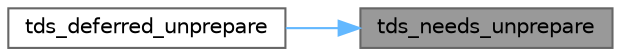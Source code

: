 digraph "tds_needs_unprepare"
{
 // LATEX_PDF_SIZE
  bgcolor="transparent";
  edge [fontname=Helvetica,fontsize=10,labelfontname=Helvetica,labelfontsize=10];
  node [fontname=Helvetica,fontsize=10,shape=box,height=0.2,width=0.4];
  rankdir="RL";
  Node1 [id="Node000001",label="tds_needs_unprepare",height=0.2,width=0.4,color="gray40", fillcolor="grey60", style="filled", fontcolor="black",tooltip="Check if dynamic request must be unprepared."];
  Node1 -> Node2 [id="edge1_Node000001_Node000002",dir="back",color="steelblue1",style="solid",tooltip=" "];
  Node2 [id="Node000002",label="tds_deferred_unprepare",height=0.2,width=0.4,color="grey40", fillcolor="white", style="filled",URL="$a00590.html#ga9f80fdf732b084aef7de7a323261aa61",tooltip="Unprepare dynamic on idle."];
}
